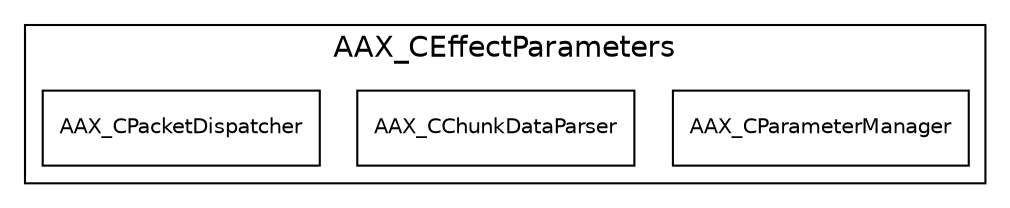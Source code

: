 //        Copyright 2016, 2021 by Avid Technology, Inc.
digraph aax_ieffectparams_contained {
	graph [ fontname=Helvetica ];
	node [shape=record, fontname=Helvetica, fontsize=10];
	
	subgraph cluster_cdata {
		label="AAX_CEffectParameters";
		URL="\ref AAX_CEffectParameters";
		cparam [ label="AAX_CParameterManager" URL="\ref AAX_CParameterManager"];
		chunk [ label="AAX_CChunkDataParser" URL="\ref AAX_CChunkDataParser"];
		cpacket [ label="AAX_CPacketDispatcher" URL="\ref AAX_CPacketDispatcher"];
	}
}

